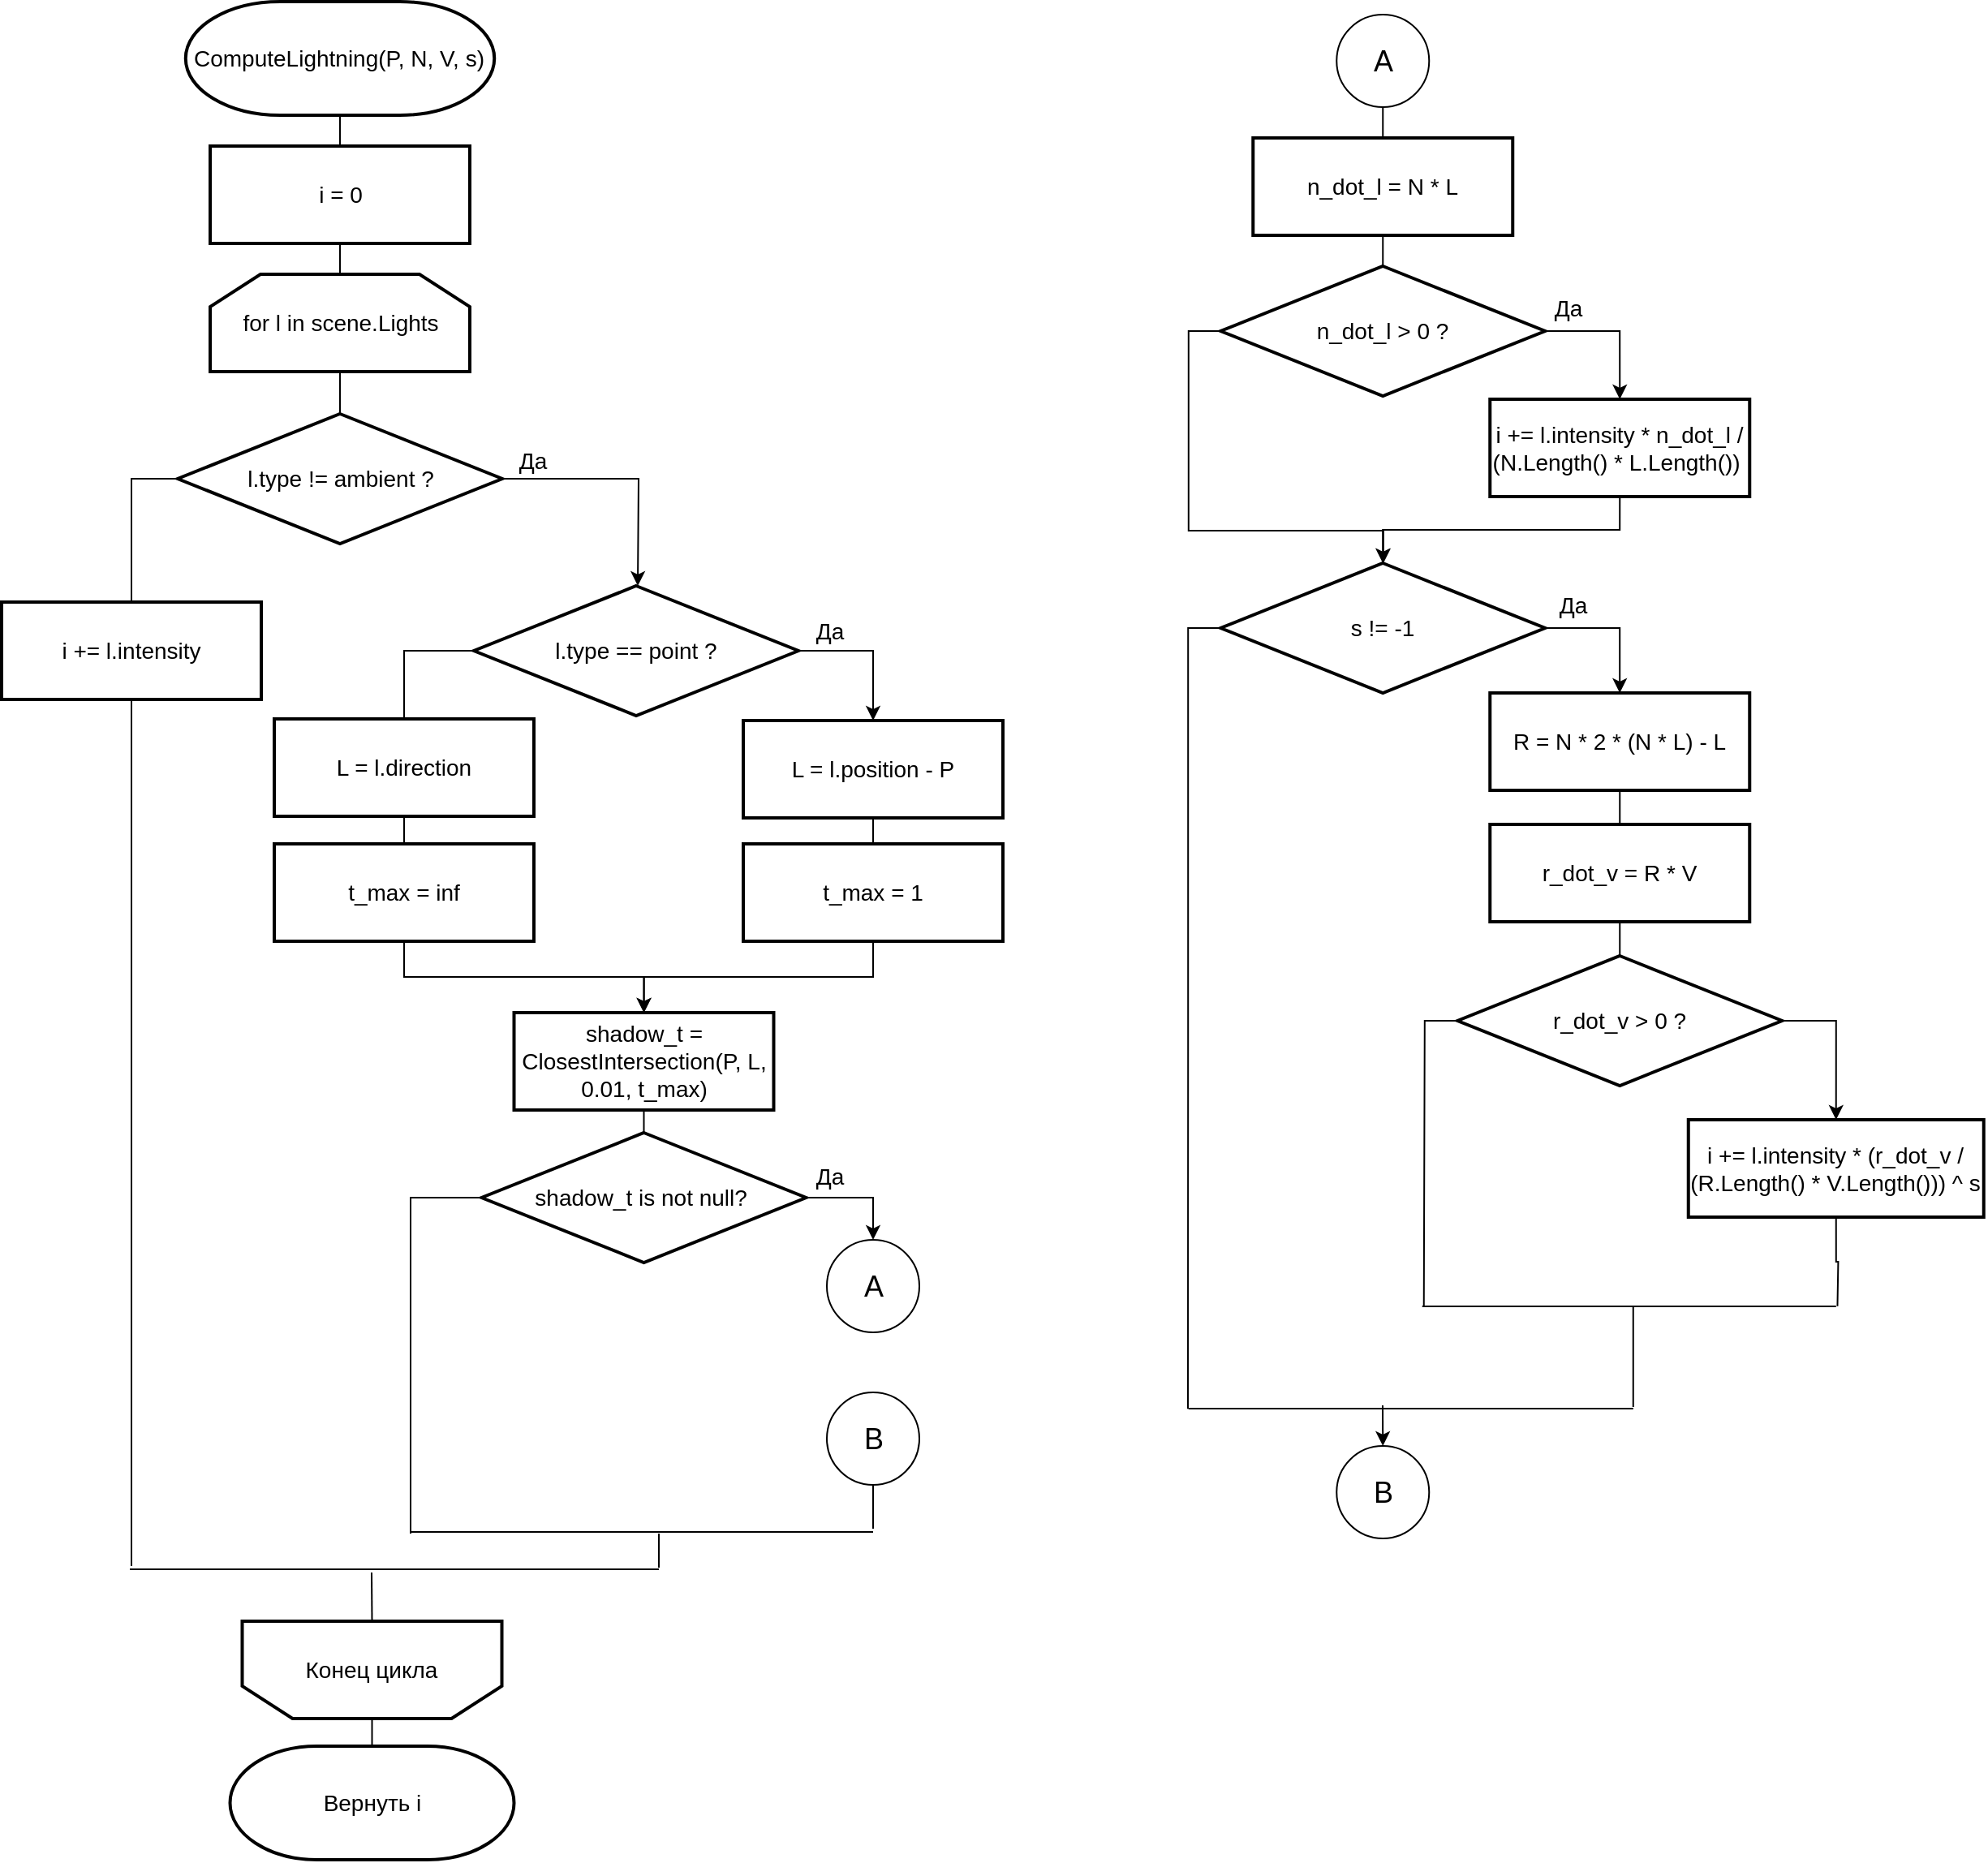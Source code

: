 <mxfile version="13.10.9" type="device"><diagram id="CKEK5OI4xi8QtoR7c2jr" name="Страница 1"><mxGraphModel dx="3680" dy="2577" grid="0" gridSize="10" guides="1" tooltips="1" connect="1" arrows="1" fold="1" page="0" pageScale="1" pageWidth="827" pageHeight="1169" math="0" shadow="0"><root><mxCell id="0"/><mxCell id="1" parent="0"/><mxCell id="cRD0KQwxo4U0IgbopUMt-2" value="&lt;span style=&quot;font-size: 14px&quot;&gt;ComputeLightning(P, N, V, s)&lt;/span&gt;" style="strokeWidth=2;html=1;shape=mxgraph.flowchart.terminator;whiteSpace=wrap;" parent="1" vertex="1"><mxGeometry x="-687.62" y="-1166" width="190.25" height="70" as="geometry"/></mxCell><mxCell id="cRD0KQwxo4U0IgbopUMt-4" value="&lt;font style=&quot;font-size: 14px&quot;&gt;i = 0&lt;br&gt;&lt;/font&gt;" style="whiteSpace=wrap;html=1;strokeWidth=2;" parent="1" vertex="1"><mxGeometry x="-672.499" y="-1077.001" width="160" height="60" as="geometry"/></mxCell><mxCell id="cRD0KQwxo4U0IgbopUMt-5" value="&lt;span style=&quot;font-size: 14px&quot;&gt;Вернуть i&lt;/span&gt;" style="strokeWidth=2;html=1;shape=mxgraph.flowchart.terminator;whiteSpace=wrap;" parent="1" vertex="1"><mxGeometry x="-660.249" y="-91.001" width="175" height="70" as="geometry"/></mxCell><mxCell id="cRD0KQwxo4U0IgbopUMt-7" style="edgeStyle=orthogonalEdgeStyle;rounded=0;orthogonalLoop=1;jettySize=auto;html=1;exitX=1;exitY=0.5;exitDx=0;exitDy=0;" parent="1" source="cRD0KQwxo4U0IgbopUMt-8" edge="1"><mxGeometry relative="1" as="geometry"><mxPoint x="-409" y="-806.001" as="targetPoint"/></mxGeometry></mxCell><mxCell id="cRD0KQwxo4U0IgbopUMt-8" value="&lt;span style=&quot;font-size: 14px&quot;&gt;l.type != ambient ?&lt;/span&gt;" style="rhombus;whiteSpace=wrap;html=1;strokeWidth=2;" parent="1" vertex="1"><mxGeometry x="-692.498" y="-911.997" width="200" height="80" as="geometry"/></mxCell><mxCell id="cRD0KQwxo4U0IgbopUMt-15" value="&lt;font style=&quot;font-size: 14px&quot;&gt;L = l.position - P&lt;br&gt;&lt;/font&gt;" style="whiteSpace=wrap;html=1;strokeWidth=2;" parent="1" vertex="1"><mxGeometry x="-343.999" y="-723.001" width="160" height="60" as="geometry"/></mxCell><mxCell id="cRD0KQwxo4U0IgbopUMt-17" value="&lt;font style=&quot;font-size: 14px&quot;&gt;L = l.direction&lt;br&gt;&lt;/font&gt;" style="whiteSpace=wrap;html=1;strokeWidth=2;" parent="1" vertex="1"><mxGeometry x="-632.999" y="-724.001" width="160" height="60" as="geometry"/></mxCell><mxCell id="cRD0KQwxo4U0IgbopUMt-19" value="&lt;font style=&quot;font-size: 14px&quot;&gt;i += l.intensity&lt;br&gt;&lt;/font&gt;" style="whiteSpace=wrap;html=1;strokeWidth=2;" parent="1" vertex="1"><mxGeometry x="-800.999" y="-796.001" width="160" height="60" as="geometry"/></mxCell><mxCell id="cRD0KQwxo4U0IgbopUMt-20" value="&lt;font style=&quot;font-size: 14px&quot;&gt;Да&lt;/font&gt;" style="text;html=1;align=center;verticalAlign=middle;resizable=0;points=[];autosize=1;" parent="1" vertex="1"><mxGeometry x="-488" y="-892" width="28" height="17" as="geometry"/></mxCell><mxCell id="cRD0KQwxo4U0IgbopUMt-21" value="&lt;font style=&quot;font-size: 14px&quot;&gt;Да&lt;/font&gt;" style="text;html=1;align=center;verticalAlign=middle;resizable=0;points=[];autosize=1;" parent="1" vertex="1"><mxGeometry x="-305.25" y="-787.0" width="28" height="17" as="geometry"/></mxCell><mxCell id="cRD0KQwxo4U0IgbopUMt-32" style="edgeStyle=orthogonalEdgeStyle;rounded=0;orthogonalLoop=1;jettySize=auto;html=1;exitX=1;exitY=0.5;exitDx=0;exitDy=0;" parent="1" source="cRD0KQwxo4U0IgbopUMt-24" target="cRD0KQwxo4U0IgbopUMt-15" edge="1"><mxGeometry relative="1" as="geometry"/></mxCell><mxCell id="cRD0KQwxo4U0IgbopUMt-24" value="&lt;span style=&quot;font-size: 14px&quot;&gt;l.type == point ?&lt;/span&gt;&lt;span style=&quot;font-size: 14px&quot;&gt;&lt;br&gt;&lt;/span&gt;" style="rhombus;whiteSpace=wrap;html=1;strokeWidth=2;" parent="1" vertex="1"><mxGeometry x="-510" y="-806" width="200" height="80" as="geometry"/></mxCell><mxCell id="cRD0KQwxo4U0IgbopUMt-28" value="&lt;span style=&quot;font-size: 14px&quot;&gt;for l in scene.Lights&lt;/span&gt;" style="strokeWidth=2;html=1;shape=stencil(rZVNb4MwDIZ/Ta5VIFpXjlPWnapeetg5pe6ICgkKWbv9+6W4aHwMxrxKHPBreB9sbIUJWWWqBBZzowpg4pnF8cbaMggbXWgfwnCbYWLJMbxgmKwwVFUJqUftrJxW+xwwU3lnT3DRB39z0CYDh65izfhTeOZ6CZlaY4KJtqbqZFr5YKa0Ce/yDzTjiwfEfN5ijMpAKMCD66jf5W1RYPELmRTNI+0IpG5FDfc30uvfSRGNtKZ0r8+KZsK2hLr4gsc9XLKayduReAm1OlIvm60jVDfCEzIoYwso5F6lpzdn383hx68s1XW5B4kmXdgztIau16upBjQOuTYth8d/O/QaeAeLJcGC39mBUgblb6S5rWBiaIM+mIhaHRkjIY/WwcR8HXWe4zkyNroDg1rFc60WvgA=);whiteSpace=wrap;" parent="1" vertex="1"><mxGeometry x="-672.499" y="-998.001" width="160" height="60" as="geometry"/></mxCell><mxCell id="cRD0KQwxo4U0IgbopUMt-30" value="&lt;span style=&quot;font-size: 14px ; background-color: rgb(255 , 255 , 255)&quot;&gt;Конец цикла&lt;/span&gt;" style="strokeWidth=2;html=1;shape=stencil(rZVNb4MwDIZ/Ta5VIFpXjlPWnapeetg5pe6ICgkKWbv9+6W4aHwMxrxKHPBreB9sbIUJWWWqBBZzowpg4pnF8cbaMggbXWgfwnCbYWLJMbxgmKwwVFUJqUftrJxW+xwwU3lnT3DRB39z0CYDh65izfhTeOZ6CZlaY4KJtqbqZFr5YKa0Ce/yDzTjiwfEfN5ijMpAKMCD66jf5W1RYPELmRTNI+0IpG5FDfc30uvfSRGNtKZ0r8+KZsK2hLr4gsc9XLKayduReAm1OlIvm60jVDfCEzIoYwso5F6lpzdn383hx68s1XW5B4kmXdgztIau16upBjQOuTYth8d/O/QaeAeLJcGC39mBUgblb6S5rWBiaIM+mIhaHRkjIY/WwcR8HXWe4zkyNroDg1rFc60WvgA=);whiteSpace=wrap;flipV=1;" parent="1" vertex="1"><mxGeometry x="-652.749" y="-168.001" width="160" height="60" as="geometry"/></mxCell><mxCell id="cRD0KQwxo4U0IgbopUMt-47" style="edgeStyle=orthogonalEdgeStyle;rounded=0;orthogonalLoop=1;jettySize=auto;html=1;exitX=0.5;exitY=1;exitDx=0;exitDy=0;entryX=0.5;entryY=0;entryDx=0;entryDy=0;" parent="1" source="cRD0KQwxo4U0IgbopUMt-34" target="cRD0KQwxo4U0IgbopUMt-38" edge="1"><mxGeometry relative="1" as="geometry"/></mxCell><mxCell id="cRD0KQwxo4U0IgbopUMt-34" value="&lt;font style=&quot;font-size: 14px&quot;&gt;t_max = inf&lt;br&gt;&lt;/font&gt;" style="whiteSpace=wrap;html=1;strokeWidth=2;" parent="1" vertex="1"><mxGeometry x="-632.999" y="-647.001" width="160" height="60" as="geometry"/></mxCell><mxCell id="cRD0KQwxo4U0IgbopUMt-45" style="edgeStyle=orthogonalEdgeStyle;rounded=0;orthogonalLoop=1;jettySize=auto;html=1;exitX=0.5;exitY=1;exitDx=0;exitDy=0;" parent="1" source="cRD0KQwxo4U0IgbopUMt-35" target="cRD0KQwxo4U0IgbopUMt-38" edge="1"><mxGeometry relative="1" as="geometry"/></mxCell><mxCell id="cRD0KQwxo4U0IgbopUMt-35" value="&lt;font style=&quot;font-size: 14px&quot;&gt;t_max = 1&lt;br&gt;&lt;/font&gt;" style="whiteSpace=wrap;html=1;strokeWidth=2;" parent="1" vertex="1"><mxGeometry x="-343.999" y="-647.001" width="160" height="60" as="geometry"/></mxCell><mxCell id="cRD0KQwxo4U0IgbopUMt-38" value="&lt;font style=&quot;font-size: 14px&quot;&gt;shadow_t = ClosestIntersection(P, L, 0.01, t_max)&lt;br&gt;&lt;/font&gt;" style="whiteSpace=wrap;html=1;strokeWidth=2;" parent="1" vertex="1"><mxGeometry x="-485.249" y="-543.001" width="160" height="60" as="geometry"/></mxCell><mxCell id="hoFta-LGMPvyxxADC_Id-4" value="&lt;font style=&quot;font-size: 14px&quot;&gt;n_dot_l = N * L&lt;br&gt;&lt;/font&gt;" style="whiteSpace=wrap;html=1;strokeWidth=2;" parent="1" vertex="1"><mxGeometry x="-29.869" y="-1082.001" width="160" height="60" as="geometry"/></mxCell><mxCell id="hoFta-LGMPvyxxADC_Id-5" style="edgeStyle=orthogonalEdgeStyle;rounded=0;orthogonalLoop=1;jettySize=auto;html=1;exitX=1;exitY=0.5;exitDx=0;exitDy=0;entryX=0.5;entryY=0;entryDx=0;entryDy=0;" parent="1" source="hoFta-LGMPvyxxADC_Id-7" target="hoFta-LGMPvyxxADC_Id-9" edge="1"><mxGeometry relative="1" as="geometry"/></mxCell><mxCell id="hoFta-LGMPvyxxADC_Id-6" style="edgeStyle=orthogonalEdgeStyle;rounded=0;orthogonalLoop=1;jettySize=auto;html=1;exitX=0;exitY=0.5;exitDx=0;exitDy=0;" parent="1" source="hoFta-LGMPvyxxADC_Id-7" target="hoFta-LGMPvyxxADC_Id-12" edge="1"><mxGeometry relative="1" as="geometry"><Array as="points"><mxPoint x="-69.62" y="-963"/><mxPoint x="-69.62" y="-840"/><mxPoint x="50.38" y="-840"/></Array></mxGeometry></mxCell><mxCell id="hoFta-LGMPvyxxADC_Id-7" value="&lt;span style=&quot;font-size: 14px&quot;&gt;n_dot_l &amp;gt; 0 ?&lt;/span&gt;&lt;span style=&quot;font-size: 14px&quot;&gt;&lt;br&gt;&lt;/span&gt;" style="rhombus;whiteSpace=wrap;html=1;strokeWidth=2;" parent="1" vertex="1"><mxGeometry x="-49.87" y="-1003" width="200" height="80" as="geometry"/></mxCell><mxCell id="hoFta-LGMPvyxxADC_Id-8" style="edgeStyle=orthogonalEdgeStyle;rounded=0;orthogonalLoop=1;jettySize=auto;html=1;exitX=0.5;exitY=1;exitDx=0;exitDy=0;" parent="1" source="hoFta-LGMPvyxxADC_Id-9" target="hoFta-LGMPvyxxADC_Id-12" edge="1"><mxGeometry relative="1" as="geometry"/></mxCell><mxCell id="hoFta-LGMPvyxxADC_Id-9" value="&lt;font style=&quot;font-size: 14px&quot;&gt;i += l.intensity * n_dot_l / (N.Length() * L.Length())&amp;nbsp;&lt;br&gt;&lt;/font&gt;" style="whiteSpace=wrap;html=1;strokeWidth=2;" parent="1" vertex="1"><mxGeometry x="116.131" y="-921.001" width="160" height="60" as="geometry"/></mxCell><mxCell id="hoFta-LGMPvyxxADC_Id-10" style="edgeStyle=orthogonalEdgeStyle;rounded=0;orthogonalLoop=1;jettySize=auto;html=1;exitX=1;exitY=0.5;exitDx=0;exitDy=0;" parent="1" source="hoFta-LGMPvyxxADC_Id-12" target="hoFta-LGMPvyxxADC_Id-15" edge="1"><mxGeometry relative="1" as="geometry"/></mxCell><mxCell id="hoFta-LGMPvyxxADC_Id-11" style="edgeStyle=orthogonalEdgeStyle;rounded=0;orthogonalLoop=1;jettySize=auto;html=1;exitX=0;exitY=0.5;exitDx=0;exitDy=0;endArrow=none;endFill=0;" parent="1" source="hoFta-LGMPvyxxADC_Id-12" edge="1"><mxGeometry relative="1" as="geometry"><mxPoint x="-69.999" y="-298.828" as="targetPoint"/></mxGeometry></mxCell><mxCell id="hoFta-LGMPvyxxADC_Id-12" value="&lt;span style=&quot;font-size: 14px&quot;&gt;s != -1&lt;/span&gt;&lt;span style=&quot;font-size: 14px&quot;&gt;&lt;br&gt;&lt;/span&gt;" style="rhombus;whiteSpace=wrap;html=1;strokeWidth=2;" parent="1" vertex="1"><mxGeometry x="-49.87" y="-820" width="200" height="80" as="geometry"/></mxCell><mxCell id="hoFta-LGMPvyxxADC_Id-13" value="&lt;font style=&quot;font-size: 14px&quot;&gt;Да&lt;/font&gt;" style="text;html=1;align=center;verticalAlign=middle;resizable=0;points=[];autosize=1;" parent="1" vertex="1"><mxGeometry x="150.13" y="-986.0" width="28" height="17" as="geometry"/></mxCell><mxCell id="hoFta-LGMPvyxxADC_Id-15" value="&lt;font style=&quot;font-size: 14px&quot;&gt;R = N * 2 * (N * L) - L&lt;br&gt;&lt;/font&gt;" style="whiteSpace=wrap;html=1;strokeWidth=2;" parent="1" vertex="1"><mxGeometry x="116.131" y="-740.001" width="160" height="60" as="geometry"/></mxCell><mxCell id="hoFta-LGMPvyxxADC_Id-17" value="&lt;font style=&quot;font-size: 14px&quot;&gt;r_dot_v = R * V&lt;br&gt;&lt;/font&gt;" style="whiteSpace=wrap;html=1;strokeWidth=2;" parent="1" vertex="1"><mxGeometry x="116.131" y="-659.001" width="160" height="60" as="geometry"/></mxCell><mxCell id="hoFta-LGMPvyxxADC_Id-18" style="edgeStyle=orthogonalEdgeStyle;rounded=0;orthogonalLoop=1;jettySize=auto;html=1;exitX=1;exitY=0.5;exitDx=0;exitDy=0;entryX=0.5;entryY=0;entryDx=0;entryDy=0;" parent="1" source="hoFta-LGMPvyxxADC_Id-20" target="hoFta-LGMPvyxxADC_Id-22" edge="1"><mxGeometry relative="1" as="geometry"/></mxCell><mxCell id="hoFta-LGMPvyxxADC_Id-19" style="edgeStyle=orthogonalEdgeStyle;rounded=0;orthogonalLoop=1;jettySize=auto;html=1;exitX=0;exitY=0.5;exitDx=0;exitDy=0;endArrow=none;endFill=0;" parent="1" source="hoFta-LGMPvyxxADC_Id-20" edge="1"><mxGeometry relative="1" as="geometry"><mxPoint x="75.38" y="-362.353" as="targetPoint"/></mxGeometry></mxCell><mxCell id="hoFta-LGMPvyxxADC_Id-20" value="&lt;span style=&quot;font-size: 14px&quot;&gt;r_dot_v &amp;gt; 0 ?&lt;/span&gt;&lt;span style=&quot;font-size: 14px&quot;&gt;&lt;br&gt;&lt;/span&gt;" style="rhombus;whiteSpace=wrap;html=1;strokeWidth=2;" parent="1" vertex="1"><mxGeometry x="96.13" y="-578" width="200" height="80" as="geometry"/></mxCell><mxCell id="hoFta-LGMPvyxxADC_Id-21" style="edgeStyle=orthogonalEdgeStyle;rounded=0;orthogonalLoop=1;jettySize=auto;html=1;exitX=0.5;exitY=1;exitDx=0;exitDy=0;endArrow=none;endFill=0;" parent="1" source="hoFta-LGMPvyxxADC_Id-22" edge="1"><mxGeometry relative="1" as="geometry"><mxPoint x="330.237" y="-362.143" as="targetPoint"/></mxGeometry></mxCell><mxCell id="hoFta-LGMPvyxxADC_Id-22" value="&lt;font style=&quot;font-size: 14px&quot;&gt;i += l.intensity * (r_dot_v / (R.Length() * V.Length())) ^ s&lt;br&gt;&lt;/font&gt;" style="whiteSpace=wrap;html=1;strokeWidth=2;" parent="1" vertex="1"><mxGeometry x="238.38" y="-477" width="182" height="60" as="geometry"/></mxCell><mxCell id="hoFta-LGMPvyxxADC_Id-23" value="&lt;font style=&quot;font-size: 14px&quot;&gt;Да&lt;/font&gt;" style="text;html=1;align=center;verticalAlign=middle;resizable=0;points=[];autosize=1;" parent="1" vertex="1"><mxGeometry x="153.38" y="-803.0" width="28" height="17" as="geometry"/></mxCell><mxCell id="hoFta-LGMPvyxxADC_Id-24" value="" style="endArrow=none;html=1;" parent="1" edge="1"><mxGeometry width="50" height="50" relative="1" as="geometry"><mxPoint x="74.38" y="-362" as="sourcePoint"/><mxPoint x="329.38" y="-362" as="targetPoint"/></mxGeometry></mxCell><mxCell id="hoFta-LGMPvyxxADC_Id-25" value="" style="endArrow=none;html=1;" parent="1" edge="1"><mxGeometry width="50" height="50" relative="1" as="geometry"><mxPoint x="204.38" y="-299" as="sourcePoint"/><mxPoint x="-69.62" y="-299" as="targetPoint"/></mxGeometry></mxCell><mxCell id="hoFta-LGMPvyxxADC_Id-26" value="" style="endArrow=none;html=1;" parent="1" edge="1"><mxGeometry width="50" height="50" relative="1" as="geometry"><mxPoint x="204.38" y="-300" as="sourcePoint"/><mxPoint x="204.38" y="-362" as="targetPoint"/></mxGeometry></mxCell><mxCell id="hoFta-LGMPvyxxADC_Id-28" value="&lt;span style=&quot;font-size: 14px&quot;&gt;shadow_t is not null?&amp;nbsp;&lt;/span&gt;&lt;span style=&quot;font-size: 14px&quot;&gt;&lt;br&gt;&lt;/span&gt;" style="rhombus;whiteSpace=wrap;html=1;strokeWidth=2;" parent="1" vertex="1"><mxGeometry x="-505.25" y="-469" width="200" height="80" as="geometry"/></mxCell><mxCell id="hoFta-LGMPvyxxADC_Id-33" value="&lt;font style=&quot;font-size: 18px&quot;&gt;A&lt;/font&gt;" style="ellipse;whiteSpace=wrap;html=1;aspect=fixed;" parent="1" vertex="1"><mxGeometry x="21.63" y="-1158" width="57" height="57" as="geometry"/></mxCell><mxCell id="hoFta-LGMPvyxxADC_Id-34" value="&lt;font style=&quot;font-size: 18px&quot;&gt;B&lt;/font&gt;" style="ellipse;whiteSpace=wrap;html=1;aspect=fixed;" parent="1" vertex="1"><mxGeometry x="21.63" y="-276" width="57" height="57" as="geometry"/></mxCell><mxCell id="hoFta-LGMPvyxxADC_Id-35" value="" style="endArrow=classic;html=1;" parent="1" edge="1"><mxGeometry width="50" height="50" relative="1" as="geometry"><mxPoint x="50" y="-301" as="sourcePoint"/><mxPoint x="50.13" y="-276.0" as="targetPoint"/></mxGeometry></mxCell><mxCell id="hoFta-LGMPvyxxADC_Id-36" value="&lt;font style=&quot;font-size: 18px&quot;&gt;B&lt;/font&gt;" style="ellipse;whiteSpace=wrap;html=1;aspect=fixed;" parent="1" vertex="1"><mxGeometry x="-292.5" y="-309" width="57" height="57" as="geometry"/></mxCell><mxCell id="hoFta-LGMPvyxxADC_Id-37" value="&lt;font style=&quot;font-size: 18px&quot;&gt;A&lt;/font&gt;" style="ellipse;whiteSpace=wrap;html=1;aspect=fixed;" parent="1" vertex="1"><mxGeometry x="-292.5" y="-403" width="57" height="57" as="geometry"/></mxCell><mxCell id="hoFta-LGMPvyxxADC_Id-38" value="" style="endArrow=classic;html=1;exitX=1;exitY=0.5;exitDx=0;exitDy=0;entryX=0.5;entryY=0;entryDx=0;entryDy=0;rounded=0;" parent="1" source="hoFta-LGMPvyxxADC_Id-28" target="hoFta-LGMPvyxxADC_Id-37" edge="1"><mxGeometry width="50" height="50" relative="1" as="geometry"><mxPoint x="-179" y="-583" as="sourcePoint"/><mxPoint x="-129" y="-633" as="targetPoint"/><Array as="points"><mxPoint x="-264" y="-429"/></Array></mxGeometry></mxCell><mxCell id="hoFta-LGMPvyxxADC_Id-43" value="" style="endArrow=none;html=1;exitX=0;exitY=0.5;exitDx=0;exitDy=0;rounded=0;" parent="1" source="hoFta-LGMPvyxxADC_Id-28" edge="1"><mxGeometry width="50" height="50" relative="1" as="geometry"><mxPoint x="-207" y="-507" as="sourcePoint"/><mxPoint x="-549" y="-222" as="targetPoint"/><Array as="points"><mxPoint x="-549" y="-429"/></Array></mxGeometry></mxCell><mxCell id="hoFta-LGMPvyxxADC_Id-44" value="" style="endArrow=none;html=1;exitX=0.5;exitY=1;exitDx=0;exitDy=0;" parent="1" source="hoFta-LGMPvyxxADC_Id-36" edge="1"><mxGeometry width="50" height="50" relative="1" as="geometry"><mxPoint x="-207" y="-507" as="sourcePoint"/><mxPoint x="-264" y="-225" as="targetPoint"/></mxGeometry></mxCell><mxCell id="hoFta-LGMPvyxxADC_Id-46" value="" style="endArrow=none;html=1;" parent="1" edge="1"><mxGeometry width="50" height="50" relative="1" as="geometry"><mxPoint x="-264" y="-223" as="sourcePoint"/><mxPoint x="-549" y="-223" as="targetPoint"/></mxGeometry></mxCell><mxCell id="hoFta-LGMPvyxxADC_Id-47" value="" style="endArrow=none;html=1;exitX=0.5;exitY=1;exitDx=0;exitDy=0;" parent="1" source="cRD0KQwxo4U0IgbopUMt-19" edge="1"><mxGeometry width="50" height="50" relative="1" as="geometry"><mxPoint x="-385" y="-483" as="sourcePoint"/><mxPoint x="-721" y="-202" as="targetPoint"/></mxGeometry></mxCell><mxCell id="hoFta-LGMPvyxxADC_Id-48" value="" style="endArrow=none;html=1;exitX=0.5;exitY=1;exitDx=0;exitDy=0;exitPerimeter=0;" parent="1" source="cRD0KQwxo4U0IgbopUMt-30" edge="1"><mxGeometry width="50" height="50" relative="1" as="geometry"><mxPoint x="-385" y="-483" as="sourcePoint"/><mxPoint x="-573" y="-198" as="targetPoint"/></mxGeometry></mxCell><mxCell id="hoFta-LGMPvyxxADC_Id-49" value="" style="endArrow=none;html=1;" parent="1" edge="1"><mxGeometry width="50" height="50" relative="1" as="geometry"><mxPoint x="-722" y="-200" as="sourcePoint"/><mxPoint x="-396" y="-200" as="targetPoint"/></mxGeometry></mxCell><mxCell id="hoFta-LGMPvyxxADC_Id-50" value="" style="endArrow=none;html=1;" parent="1" edge="1"><mxGeometry width="50" height="50" relative="1" as="geometry"><mxPoint x="-396" y="-201" as="sourcePoint"/><mxPoint x="-396" y="-222" as="targetPoint"/></mxGeometry></mxCell><mxCell id="eFMCkvc0kTdduFIq2c18-1" value="" style="endArrow=none;html=1;entryX=0.5;entryY=0;entryDx=0;entryDy=0;" edge="1" parent="1" source="cRD0KQwxo4U0IgbopUMt-2" target="cRD0KQwxo4U0IgbopUMt-4"><mxGeometry width="50" height="50" relative="1" as="geometry"><mxPoint x="-393" y="-1135" as="sourcePoint"/><mxPoint x="-393" y="-1116" as="targetPoint"/></mxGeometry></mxCell><mxCell id="eFMCkvc0kTdduFIq2c18-2" value="" style="endArrow=none;html=1;exitX=0.5;exitY=0;exitDx=0;exitDy=0;exitPerimeter=0;" edge="1" parent="1" source="cRD0KQwxo4U0IgbopUMt-28" target="cRD0KQwxo4U0IgbopUMt-4"><mxGeometry width="50" height="50" relative="1" as="geometry"><mxPoint x="-443" y="-1066" as="sourcePoint"/><mxPoint x="-393" y="-1116" as="targetPoint"/></mxGeometry></mxCell><mxCell id="eFMCkvc0kTdduFIq2c18-3" value="" style="endArrow=none;html=1;exitX=0.5;exitY=0;exitDx=0;exitDy=0;" edge="1" parent="1" source="cRD0KQwxo4U0IgbopUMt-8" target="cRD0KQwxo4U0IgbopUMt-28"><mxGeometry width="50" height="50" relative="1" as="geometry"><mxPoint x="-443" y="-859" as="sourcePoint"/><mxPoint x="-393" y="-909" as="targetPoint"/></mxGeometry></mxCell><mxCell id="eFMCkvc0kTdduFIq2c18-4" value="" style="endArrow=none;html=1;exitX=0.5;exitY=0;exitDx=0;exitDy=0;entryX=0;entryY=0.5;entryDx=0;entryDy=0;rounded=0;" edge="1" parent="1" source="cRD0KQwxo4U0IgbopUMt-19" target="cRD0KQwxo4U0IgbopUMt-8"><mxGeometry width="50" height="50" relative="1" as="geometry"><mxPoint x="-582" y="-721" as="sourcePoint"/><mxPoint x="-532" y="-771" as="targetPoint"/><Array as="points"><mxPoint x="-721" y="-872"/></Array></mxGeometry></mxCell><mxCell id="eFMCkvc0kTdduFIq2c18-5" value="" style="endArrow=none;html=1;exitX=0.5;exitY=0;exitDx=0;exitDy=0;entryX=0;entryY=0.5;entryDx=0;entryDy=0;rounded=0;" edge="1" parent="1" source="cRD0KQwxo4U0IgbopUMt-17" target="cRD0KQwxo4U0IgbopUMt-24"><mxGeometry width="50" height="50" relative="1" as="geometry"><mxPoint x="-582" y="-721" as="sourcePoint"/><mxPoint x="-532" y="-771" as="targetPoint"/><Array as="points"><mxPoint x="-553" y="-766"/></Array></mxGeometry></mxCell><mxCell id="eFMCkvc0kTdduFIq2c18-6" value="" style="endArrow=none;html=1;exitX=0.5;exitY=0;exitDx=0;exitDy=0;" edge="1" parent="1" source="cRD0KQwxo4U0IgbopUMt-34" target="cRD0KQwxo4U0IgbopUMt-17"><mxGeometry width="50" height="50" relative="1" as="geometry"><mxPoint x="-582" y="-652" as="sourcePoint"/><mxPoint x="-532" y="-702" as="targetPoint"/></mxGeometry></mxCell><mxCell id="eFMCkvc0kTdduFIq2c18-7" value="" style="endArrow=none;html=1;exitX=0.5;exitY=0;exitDx=0;exitDy=0;" edge="1" parent="1" source="hoFta-LGMPvyxxADC_Id-28" target="cRD0KQwxo4U0IgbopUMt-38"><mxGeometry width="50" height="50" relative="1" as="geometry"><mxPoint x="-518" y="-459" as="sourcePoint"/><mxPoint x="-468" y="-509" as="targetPoint"/></mxGeometry></mxCell><mxCell id="eFMCkvc0kTdduFIq2c18-8" value="" style="endArrow=none;html=1;exitX=0.5;exitY=0;exitDx=0;exitDy=0;" edge="1" parent="1" source="cRD0KQwxo4U0IgbopUMt-35" target="cRD0KQwxo4U0IgbopUMt-15"><mxGeometry width="50" height="50" relative="1" as="geometry"><mxPoint x="-706" y="-707" as="sourcePoint"/><mxPoint x="-656" y="-757" as="targetPoint"/></mxGeometry></mxCell><mxCell id="eFMCkvc0kTdduFIq2c18-9" value="&lt;font style=&quot;font-size: 14px&quot;&gt;Да&lt;/font&gt;" style="text;html=1;align=center;verticalAlign=middle;resizable=0;points=[];autosize=1;" vertex="1" parent="1"><mxGeometry x="-305.25" y="-451.0" width="28" height="17" as="geometry"/></mxCell><mxCell id="eFMCkvc0kTdduFIq2c18-10" value="" style="endArrow=none;html=1;exitX=0.5;exitY=0;exitDx=0;exitDy=0;exitPerimeter=0;" edge="1" parent="1" source="cRD0KQwxo4U0IgbopUMt-5" target="cRD0KQwxo4U0IgbopUMt-30"><mxGeometry width="50" height="50" relative="1" as="geometry"><mxPoint x="-525" y="-250" as="sourcePoint"/><mxPoint x="-475" y="-300" as="targetPoint"/></mxGeometry></mxCell><mxCell id="eFMCkvc0kTdduFIq2c18-11" value="" style="endArrow=none;html=1;exitX=0.5;exitY=0;exitDx=0;exitDy=0;" edge="1" parent="1" source="hoFta-LGMPvyxxADC_Id-4" target="hoFta-LGMPvyxxADC_Id-33"><mxGeometry width="50" height="50" relative="1" as="geometry"><mxPoint x="49" y="-1079" as="sourcePoint"/><mxPoint x="98" y="-1123" as="targetPoint"/></mxGeometry></mxCell><mxCell id="eFMCkvc0kTdduFIq2c18-12" value="" style="endArrow=none;html=1;exitX=0.5;exitY=0;exitDx=0;exitDy=0;entryX=0.5;entryY=1;entryDx=0;entryDy=0;" edge="1" parent="1" source="hoFta-LGMPvyxxADC_Id-7" target="hoFta-LGMPvyxxADC_Id-4"><mxGeometry width="50" height="50" relative="1" as="geometry"><mxPoint x="48" y="-1004" as="sourcePoint"/><mxPoint x="98" y="-1054" as="targetPoint"/></mxGeometry></mxCell><mxCell id="eFMCkvc0kTdduFIq2c18-13" value="" style="endArrow=none;html=1;exitX=0.5;exitY=0;exitDx=0;exitDy=0;" edge="1" parent="1" source="hoFta-LGMPvyxxADC_Id-17" target="hoFta-LGMPvyxxADC_Id-15"><mxGeometry width="50" height="50" relative="1" as="geometry"><mxPoint x="48" y="-728" as="sourcePoint"/><mxPoint x="98" y="-778" as="targetPoint"/></mxGeometry></mxCell><mxCell id="eFMCkvc0kTdduFIq2c18-14" value="" style="endArrow=none;html=1;exitX=0.5;exitY=0;exitDx=0;exitDy=0;" edge="1" parent="1" source="hoFta-LGMPvyxxADC_Id-20" target="hoFta-LGMPvyxxADC_Id-17"><mxGeometry width="50" height="50" relative="1" as="geometry"><mxPoint x="48" y="-590" as="sourcePoint"/><mxPoint x="98" y="-640" as="targetPoint"/></mxGeometry></mxCell></root></mxGraphModel></diagram></mxfile>